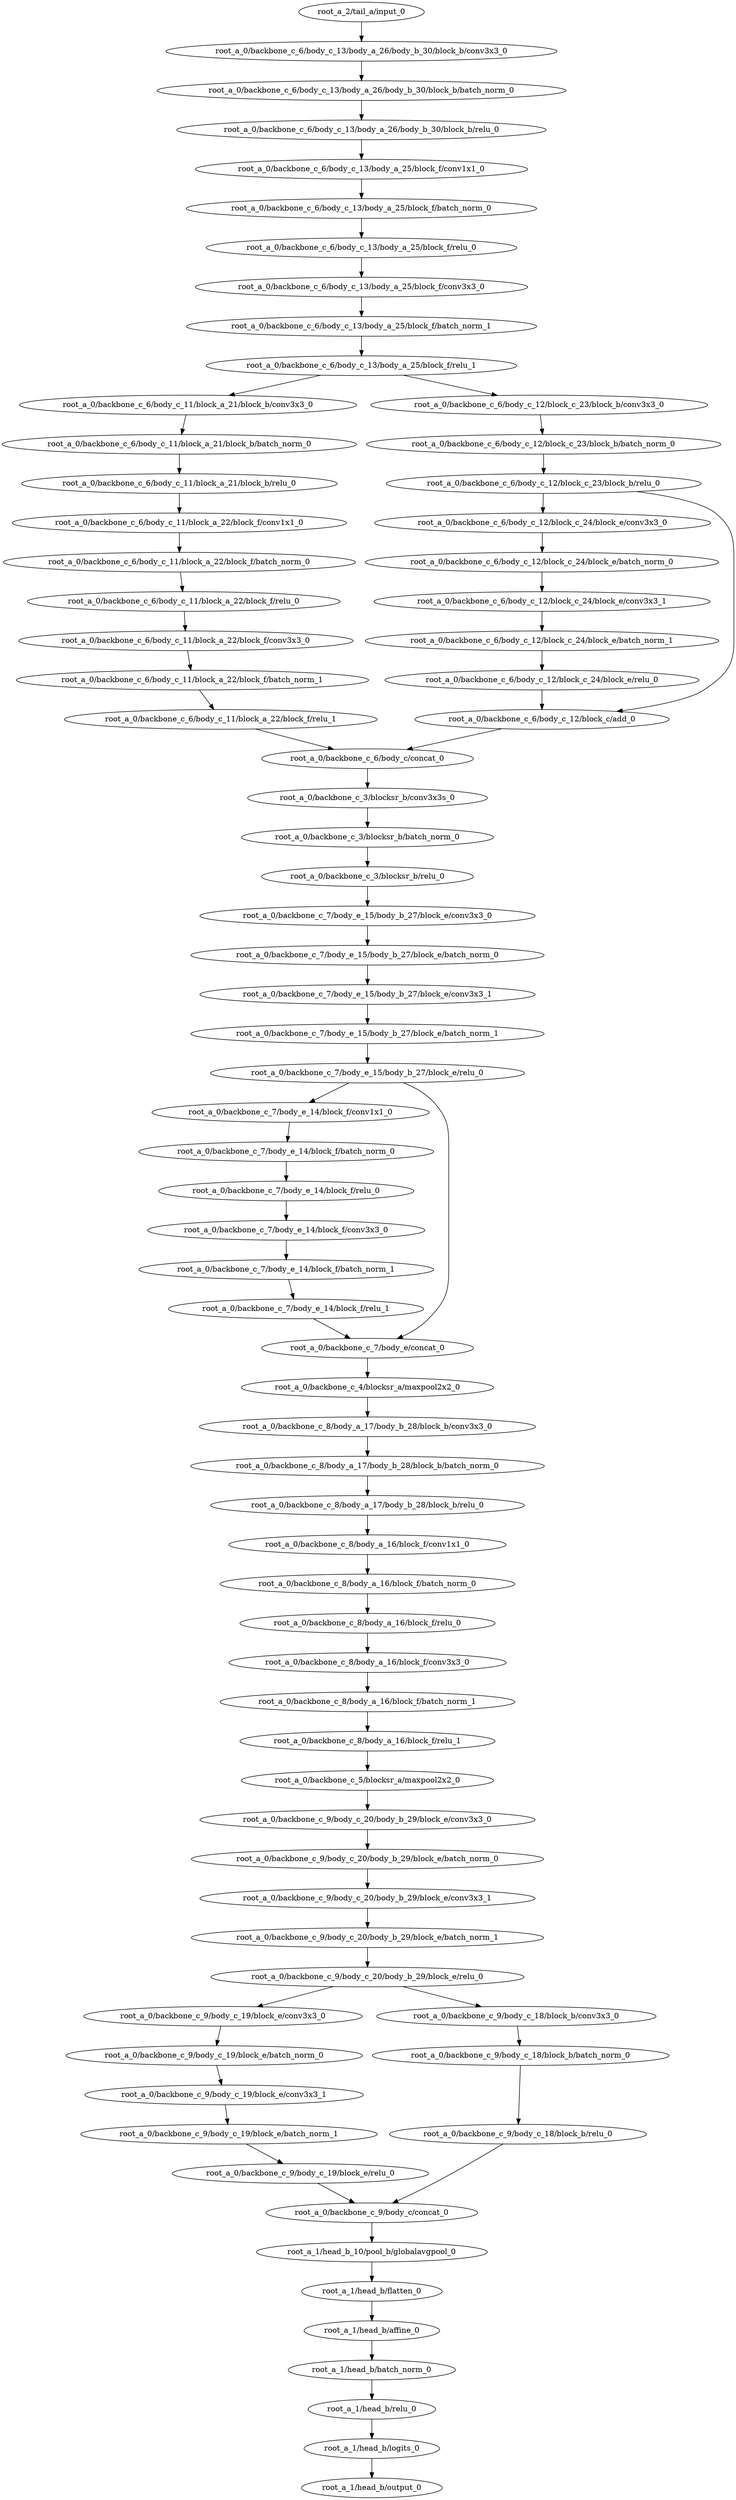 digraph root_a {
	"root_a_2/tail_a/input_0"
	"root_a_0/backbone_c_6/body_c_13/body_a_26/body_b_30/block_b/conv3x3_0"
	"root_a_0/backbone_c_6/body_c_13/body_a_26/body_b_30/block_b/batch_norm_0"
	"root_a_0/backbone_c_6/body_c_13/body_a_26/body_b_30/block_b/relu_0"
	"root_a_0/backbone_c_6/body_c_13/body_a_25/block_f/conv1x1_0"
	"root_a_0/backbone_c_6/body_c_13/body_a_25/block_f/batch_norm_0"
	"root_a_0/backbone_c_6/body_c_13/body_a_25/block_f/relu_0"
	"root_a_0/backbone_c_6/body_c_13/body_a_25/block_f/conv3x3_0"
	"root_a_0/backbone_c_6/body_c_13/body_a_25/block_f/batch_norm_1"
	"root_a_0/backbone_c_6/body_c_13/body_a_25/block_f/relu_1"
	"root_a_0/backbone_c_6/body_c_11/block_a_21/block_b/conv3x3_0"
	"root_a_0/backbone_c_6/body_c_11/block_a_21/block_b/batch_norm_0"
	"root_a_0/backbone_c_6/body_c_11/block_a_21/block_b/relu_0"
	"root_a_0/backbone_c_6/body_c_11/block_a_22/block_f/conv1x1_0"
	"root_a_0/backbone_c_6/body_c_11/block_a_22/block_f/batch_norm_0"
	"root_a_0/backbone_c_6/body_c_11/block_a_22/block_f/relu_0"
	"root_a_0/backbone_c_6/body_c_11/block_a_22/block_f/conv3x3_0"
	"root_a_0/backbone_c_6/body_c_11/block_a_22/block_f/batch_norm_1"
	"root_a_0/backbone_c_6/body_c_11/block_a_22/block_f/relu_1"
	"root_a_0/backbone_c_6/body_c_12/block_c_23/block_b/conv3x3_0"
	"root_a_0/backbone_c_6/body_c_12/block_c_23/block_b/batch_norm_0"
	"root_a_0/backbone_c_6/body_c_12/block_c_23/block_b/relu_0"
	"root_a_0/backbone_c_6/body_c_12/block_c_24/block_e/conv3x3_0"
	"root_a_0/backbone_c_6/body_c_12/block_c_24/block_e/batch_norm_0"
	"root_a_0/backbone_c_6/body_c_12/block_c_24/block_e/conv3x3_1"
	"root_a_0/backbone_c_6/body_c_12/block_c_24/block_e/batch_norm_1"
	"root_a_0/backbone_c_6/body_c_12/block_c_24/block_e/relu_0"
	"root_a_0/backbone_c_6/body_c_12/block_c/add_0"
	"root_a_0/backbone_c_6/body_c/concat_0"
	"root_a_0/backbone_c_3/blocksr_b/conv3x3s_0"
	"root_a_0/backbone_c_3/blocksr_b/batch_norm_0"
	"root_a_0/backbone_c_3/blocksr_b/relu_0"
	"root_a_0/backbone_c_7/body_e_15/body_b_27/block_e/conv3x3_0"
	"root_a_0/backbone_c_7/body_e_15/body_b_27/block_e/batch_norm_0"
	"root_a_0/backbone_c_7/body_e_15/body_b_27/block_e/conv3x3_1"
	"root_a_0/backbone_c_7/body_e_15/body_b_27/block_e/batch_norm_1"
	"root_a_0/backbone_c_7/body_e_15/body_b_27/block_e/relu_0"
	"root_a_0/backbone_c_7/body_e_14/block_f/conv1x1_0"
	"root_a_0/backbone_c_7/body_e_14/block_f/batch_norm_0"
	"root_a_0/backbone_c_7/body_e_14/block_f/relu_0"
	"root_a_0/backbone_c_7/body_e_14/block_f/conv3x3_0"
	"root_a_0/backbone_c_7/body_e_14/block_f/batch_norm_1"
	"root_a_0/backbone_c_7/body_e_14/block_f/relu_1"
	"root_a_0/backbone_c_7/body_e/concat_0"
	"root_a_0/backbone_c_4/blocksr_a/maxpool2x2_0"
	"root_a_0/backbone_c_8/body_a_17/body_b_28/block_b/conv3x3_0"
	"root_a_0/backbone_c_8/body_a_17/body_b_28/block_b/batch_norm_0"
	"root_a_0/backbone_c_8/body_a_17/body_b_28/block_b/relu_0"
	"root_a_0/backbone_c_8/body_a_16/block_f/conv1x1_0"
	"root_a_0/backbone_c_8/body_a_16/block_f/batch_norm_0"
	"root_a_0/backbone_c_8/body_a_16/block_f/relu_0"
	"root_a_0/backbone_c_8/body_a_16/block_f/conv3x3_0"
	"root_a_0/backbone_c_8/body_a_16/block_f/batch_norm_1"
	"root_a_0/backbone_c_8/body_a_16/block_f/relu_1"
	"root_a_0/backbone_c_5/blocksr_a/maxpool2x2_0"
	"root_a_0/backbone_c_9/body_c_20/body_b_29/block_e/conv3x3_0"
	"root_a_0/backbone_c_9/body_c_20/body_b_29/block_e/batch_norm_0"
	"root_a_0/backbone_c_9/body_c_20/body_b_29/block_e/conv3x3_1"
	"root_a_0/backbone_c_9/body_c_20/body_b_29/block_e/batch_norm_1"
	"root_a_0/backbone_c_9/body_c_20/body_b_29/block_e/relu_0"
	"root_a_0/backbone_c_9/body_c_19/block_e/conv3x3_0"
	"root_a_0/backbone_c_9/body_c_19/block_e/batch_norm_0"
	"root_a_0/backbone_c_9/body_c_19/block_e/conv3x3_1"
	"root_a_0/backbone_c_9/body_c_19/block_e/batch_norm_1"
	"root_a_0/backbone_c_9/body_c_19/block_e/relu_0"
	"root_a_0/backbone_c_9/body_c_18/block_b/conv3x3_0"
	"root_a_0/backbone_c_9/body_c_18/block_b/batch_norm_0"
	"root_a_0/backbone_c_9/body_c_18/block_b/relu_0"
	"root_a_0/backbone_c_9/body_c/concat_0"
	"root_a_1/head_b_10/pool_b/globalavgpool_0"
	"root_a_1/head_b/flatten_0"
	"root_a_1/head_b/affine_0"
	"root_a_1/head_b/batch_norm_0"
	"root_a_1/head_b/relu_0"
	"root_a_1/head_b/logits_0"
	"root_a_1/head_b/output_0"

	"root_a_2/tail_a/input_0" -> "root_a_0/backbone_c_6/body_c_13/body_a_26/body_b_30/block_b/conv3x3_0"
	"root_a_0/backbone_c_6/body_c_13/body_a_26/body_b_30/block_b/conv3x3_0" -> "root_a_0/backbone_c_6/body_c_13/body_a_26/body_b_30/block_b/batch_norm_0"
	"root_a_0/backbone_c_6/body_c_13/body_a_26/body_b_30/block_b/batch_norm_0" -> "root_a_0/backbone_c_6/body_c_13/body_a_26/body_b_30/block_b/relu_0"
	"root_a_0/backbone_c_6/body_c_13/body_a_26/body_b_30/block_b/relu_0" -> "root_a_0/backbone_c_6/body_c_13/body_a_25/block_f/conv1x1_0"
	"root_a_0/backbone_c_6/body_c_13/body_a_25/block_f/conv1x1_0" -> "root_a_0/backbone_c_6/body_c_13/body_a_25/block_f/batch_norm_0"
	"root_a_0/backbone_c_6/body_c_13/body_a_25/block_f/batch_norm_0" -> "root_a_0/backbone_c_6/body_c_13/body_a_25/block_f/relu_0"
	"root_a_0/backbone_c_6/body_c_13/body_a_25/block_f/relu_0" -> "root_a_0/backbone_c_6/body_c_13/body_a_25/block_f/conv3x3_0"
	"root_a_0/backbone_c_6/body_c_13/body_a_25/block_f/conv3x3_0" -> "root_a_0/backbone_c_6/body_c_13/body_a_25/block_f/batch_norm_1"
	"root_a_0/backbone_c_6/body_c_13/body_a_25/block_f/batch_norm_1" -> "root_a_0/backbone_c_6/body_c_13/body_a_25/block_f/relu_1"
	"root_a_0/backbone_c_6/body_c_13/body_a_25/block_f/relu_1" -> "root_a_0/backbone_c_6/body_c_11/block_a_21/block_b/conv3x3_0"
	"root_a_0/backbone_c_6/body_c_11/block_a_21/block_b/conv3x3_0" -> "root_a_0/backbone_c_6/body_c_11/block_a_21/block_b/batch_norm_0"
	"root_a_0/backbone_c_6/body_c_11/block_a_21/block_b/batch_norm_0" -> "root_a_0/backbone_c_6/body_c_11/block_a_21/block_b/relu_0"
	"root_a_0/backbone_c_6/body_c_11/block_a_21/block_b/relu_0" -> "root_a_0/backbone_c_6/body_c_11/block_a_22/block_f/conv1x1_0"
	"root_a_0/backbone_c_6/body_c_11/block_a_22/block_f/conv1x1_0" -> "root_a_0/backbone_c_6/body_c_11/block_a_22/block_f/batch_norm_0"
	"root_a_0/backbone_c_6/body_c_11/block_a_22/block_f/batch_norm_0" -> "root_a_0/backbone_c_6/body_c_11/block_a_22/block_f/relu_0"
	"root_a_0/backbone_c_6/body_c_11/block_a_22/block_f/relu_0" -> "root_a_0/backbone_c_6/body_c_11/block_a_22/block_f/conv3x3_0"
	"root_a_0/backbone_c_6/body_c_11/block_a_22/block_f/conv3x3_0" -> "root_a_0/backbone_c_6/body_c_11/block_a_22/block_f/batch_norm_1"
	"root_a_0/backbone_c_6/body_c_11/block_a_22/block_f/batch_norm_1" -> "root_a_0/backbone_c_6/body_c_11/block_a_22/block_f/relu_1"
	"root_a_0/backbone_c_6/body_c_13/body_a_25/block_f/relu_1" -> "root_a_0/backbone_c_6/body_c_12/block_c_23/block_b/conv3x3_0"
	"root_a_0/backbone_c_6/body_c_12/block_c_23/block_b/conv3x3_0" -> "root_a_0/backbone_c_6/body_c_12/block_c_23/block_b/batch_norm_0"
	"root_a_0/backbone_c_6/body_c_12/block_c_23/block_b/batch_norm_0" -> "root_a_0/backbone_c_6/body_c_12/block_c_23/block_b/relu_0"
	"root_a_0/backbone_c_6/body_c_12/block_c_23/block_b/relu_0" -> "root_a_0/backbone_c_6/body_c_12/block_c_24/block_e/conv3x3_0"
	"root_a_0/backbone_c_6/body_c_12/block_c_24/block_e/conv3x3_0" -> "root_a_0/backbone_c_6/body_c_12/block_c_24/block_e/batch_norm_0"
	"root_a_0/backbone_c_6/body_c_12/block_c_24/block_e/batch_norm_0" -> "root_a_0/backbone_c_6/body_c_12/block_c_24/block_e/conv3x3_1"
	"root_a_0/backbone_c_6/body_c_12/block_c_24/block_e/conv3x3_1" -> "root_a_0/backbone_c_6/body_c_12/block_c_24/block_e/batch_norm_1"
	"root_a_0/backbone_c_6/body_c_12/block_c_24/block_e/batch_norm_1" -> "root_a_0/backbone_c_6/body_c_12/block_c_24/block_e/relu_0"
	"root_a_0/backbone_c_6/body_c_12/block_c_24/block_e/relu_0" -> "root_a_0/backbone_c_6/body_c_12/block_c/add_0"
	"root_a_0/backbone_c_6/body_c_12/block_c_23/block_b/relu_0" -> "root_a_0/backbone_c_6/body_c_12/block_c/add_0"
	"root_a_0/backbone_c_6/body_c_11/block_a_22/block_f/relu_1" -> "root_a_0/backbone_c_6/body_c/concat_0"
	"root_a_0/backbone_c_6/body_c_12/block_c/add_0" -> "root_a_0/backbone_c_6/body_c/concat_0"
	"root_a_0/backbone_c_6/body_c/concat_0" -> "root_a_0/backbone_c_3/blocksr_b/conv3x3s_0"
	"root_a_0/backbone_c_3/blocksr_b/conv3x3s_0" -> "root_a_0/backbone_c_3/blocksr_b/batch_norm_0"
	"root_a_0/backbone_c_3/blocksr_b/batch_norm_0" -> "root_a_0/backbone_c_3/blocksr_b/relu_0"
	"root_a_0/backbone_c_3/blocksr_b/relu_0" -> "root_a_0/backbone_c_7/body_e_15/body_b_27/block_e/conv3x3_0"
	"root_a_0/backbone_c_7/body_e_15/body_b_27/block_e/conv3x3_0" -> "root_a_0/backbone_c_7/body_e_15/body_b_27/block_e/batch_norm_0"
	"root_a_0/backbone_c_7/body_e_15/body_b_27/block_e/batch_norm_0" -> "root_a_0/backbone_c_7/body_e_15/body_b_27/block_e/conv3x3_1"
	"root_a_0/backbone_c_7/body_e_15/body_b_27/block_e/conv3x3_1" -> "root_a_0/backbone_c_7/body_e_15/body_b_27/block_e/batch_norm_1"
	"root_a_0/backbone_c_7/body_e_15/body_b_27/block_e/batch_norm_1" -> "root_a_0/backbone_c_7/body_e_15/body_b_27/block_e/relu_0"
	"root_a_0/backbone_c_7/body_e_15/body_b_27/block_e/relu_0" -> "root_a_0/backbone_c_7/body_e_14/block_f/conv1x1_0"
	"root_a_0/backbone_c_7/body_e_14/block_f/conv1x1_0" -> "root_a_0/backbone_c_7/body_e_14/block_f/batch_norm_0"
	"root_a_0/backbone_c_7/body_e_14/block_f/batch_norm_0" -> "root_a_0/backbone_c_7/body_e_14/block_f/relu_0"
	"root_a_0/backbone_c_7/body_e_14/block_f/relu_0" -> "root_a_0/backbone_c_7/body_e_14/block_f/conv3x3_0"
	"root_a_0/backbone_c_7/body_e_14/block_f/conv3x3_0" -> "root_a_0/backbone_c_7/body_e_14/block_f/batch_norm_1"
	"root_a_0/backbone_c_7/body_e_14/block_f/batch_norm_1" -> "root_a_0/backbone_c_7/body_e_14/block_f/relu_1"
	"root_a_0/backbone_c_7/body_e_15/body_b_27/block_e/relu_0" -> "root_a_0/backbone_c_7/body_e/concat_0"
	"root_a_0/backbone_c_7/body_e_14/block_f/relu_1" -> "root_a_0/backbone_c_7/body_e/concat_0"
	"root_a_0/backbone_c_7/body_e/concat_0" -> "root_a_0/backbone_c_4/blocksr_a/maxpool2x2_0"
	"root_a_0/backbone_c_4/blocksr_a/maxpool2x2_0" -> "root_a_0/backbone_c_8/body_a_17/body_b_28/block_b/conv3x3_0"
	"root_a_0/backbone_c_8/body_a_17/body_b_28/block_b/conv3x3_0" -> "root_a_0/backbone_c_8/body_a_17/body_b_28/block_b/batch_norm_0"
	"root_a_0/backbone_c_8/body_a_17/body_b_28/block_b/batch_norm_0" -> "root_a_0/backbone_c_8/body_a_17/body_b_28/block_b/relu_0"
	"root_a_0/backbone_c_8/body_a_17/body_b_28/block_b/relu_0" -> "root_a_0/backbone_c_8/body_a_16/block_f/conv1x1_0"
	"root_a_0/backbone_c_8/body_a_16/block_f/conv1x1_0" -> "root_a_0/backbone_c_8/body_a_16/block_f/batch_norm_0"
	"root_a_0/backbone_c_8/body_a_16/block_f/batch_norm_0" -> "root_a_0/backbone_c_8/body_a_16/block_f/relu_0"
	"root_a_0/backbone_c_8/body_a_16/block_f/relu_0" -> "root_a_0/backbone_c_8/body_a_16/block_f/conv3x3_0"
	"root_a_0/backbone_c_8/body_a_16/block_f/conv3x3_0" -> "root_a_0/backbone_c_8/body_a_16/block_f/batch_norm_1"
	"root_a_0/backbone_c_8/body_a_16/block_f/batch_norm_1" -> "root_a_0/backbone_c_8/body_a_16/block_f/relu_1"
	"root_a_0/backbone_c_8/body_a_16/block_f/relu_1" -> "root_a_0/backbone_c_5/blocksr_a/maxpool2x2_0"
	"root_a_0/backbone_c_5/blocksr_a/maxpool2x2_0" -> "root_a_0/backbone_c_9/body_c_20/body_b_29/block_e/conv3x3_0"
	"root_a_0/backbone_c_9/body_c_20/body_b_29/block_e/conv3x3_0" -> "root_a_0/backbone_c_9/body_c_20/body_b_29/block_e/batch_norm_0"
	"root_a_0/backbone_c_9/body_c_20/body_b_29/block_e/batch_norm_0" -> "root_a_0/backbone_c_9/body_c_20/body_b_29/block_e/conv3x3_1"
	"root_a_0/backbone_c_9/body_c_20/body_b_29/block_e/conv3x3_1" -> "root_a_0/backbone_c_9/body_c_20/body_b_29/block_e/batch_norm_1"
	"root_a_0/backbone_c_9/body_c_20/body_b_29/block_e/batch_norm_1" -> "root_a_0/backbone_c_9/body_c_20/body_b_29/block_e/relu_0"
	"root_a_0/backbone_c_9/body_c_20/body_b_29/block_e/relu_0" -> "root_a_0/backbone_c_9/body_c_19/block_e/conv3x3_0"
	"root_a_0/backbone_c_9/body_c_19/block_e/conv3x3_0" -> "root_a_0/backbone_c_9/body_c_19/block_e/batch_norm_0"
	"root_a_0/backbone_c_9/body_c_19/block_e/batch_norm_0" -> "root_a_0/backbone_c_9/body_c_19/block_e/conv3x3_1"
	"root_a_0/backbone_c_9/body_c_19/block_e/conv3x3_1" -> "root_a_0/backbone_c_9/body_c_19/block_e/batch_norm_1"
	"root_a_0/backbone_c_9/body_c_19/block_e/batch_norm_1" -> "root_a_0/backbone_c_9/body_c_19/block_e/relu_0"
	"root_a_0/backbone_c_9/body_c_20/body_b_29/block_e/relu_0" -> "root_a_0/backbone_c_9/body_c_18/block_b/conv3x3_0"
	"root_a_0/backbone_c_9/body_c_18/block_b/conv3x3_0" -> "root_a_0/backbone_c_9/body_c_18/block_b/batch_norm_0"
	"root_a_0/backbone_c_9/body_c_18/block_b/batch_norm_0" -> "root_a_0/backbone_c_9/body_c_18/block_b/relu_0"
	"root_a_0/backbone_c_9/body_c_19/block_e/relu_0" -> "root_a_0/backbone_c_9/body_c/concat_0"
	"root_a_0/backbone_c_9/body_c_18/block_b/relu_0" -> "root_a_0/backbone_c_9/body_c/concat_0"
	"root_a_0/backbone_c_9/body_c/concat_0" -> "root_a_1/head_b_10/pool_b/globalavgpool_0"
	"root_a_1/head_b_10/pool_b/globalavgpool_0" -> "root_a_1/head_b/flatten_0"
	"root_a_1/head_b/flatten_0" -> "root_a_1/head_b/affine_0"
	"root_a_1/head_b/affine_0" -> "root_a_1/head_b/batch_norm_0"
	"root_a_1/head_b/batch_norm_0" -> "root_a_1/head_b/relu_0"
	"root_a_1/head_b/relu_0" -> "root_a_1/head_b/logits_0"
	"root_a_1/head_b/logits_0" -> "root_a_1/head_b/output_0"

}
